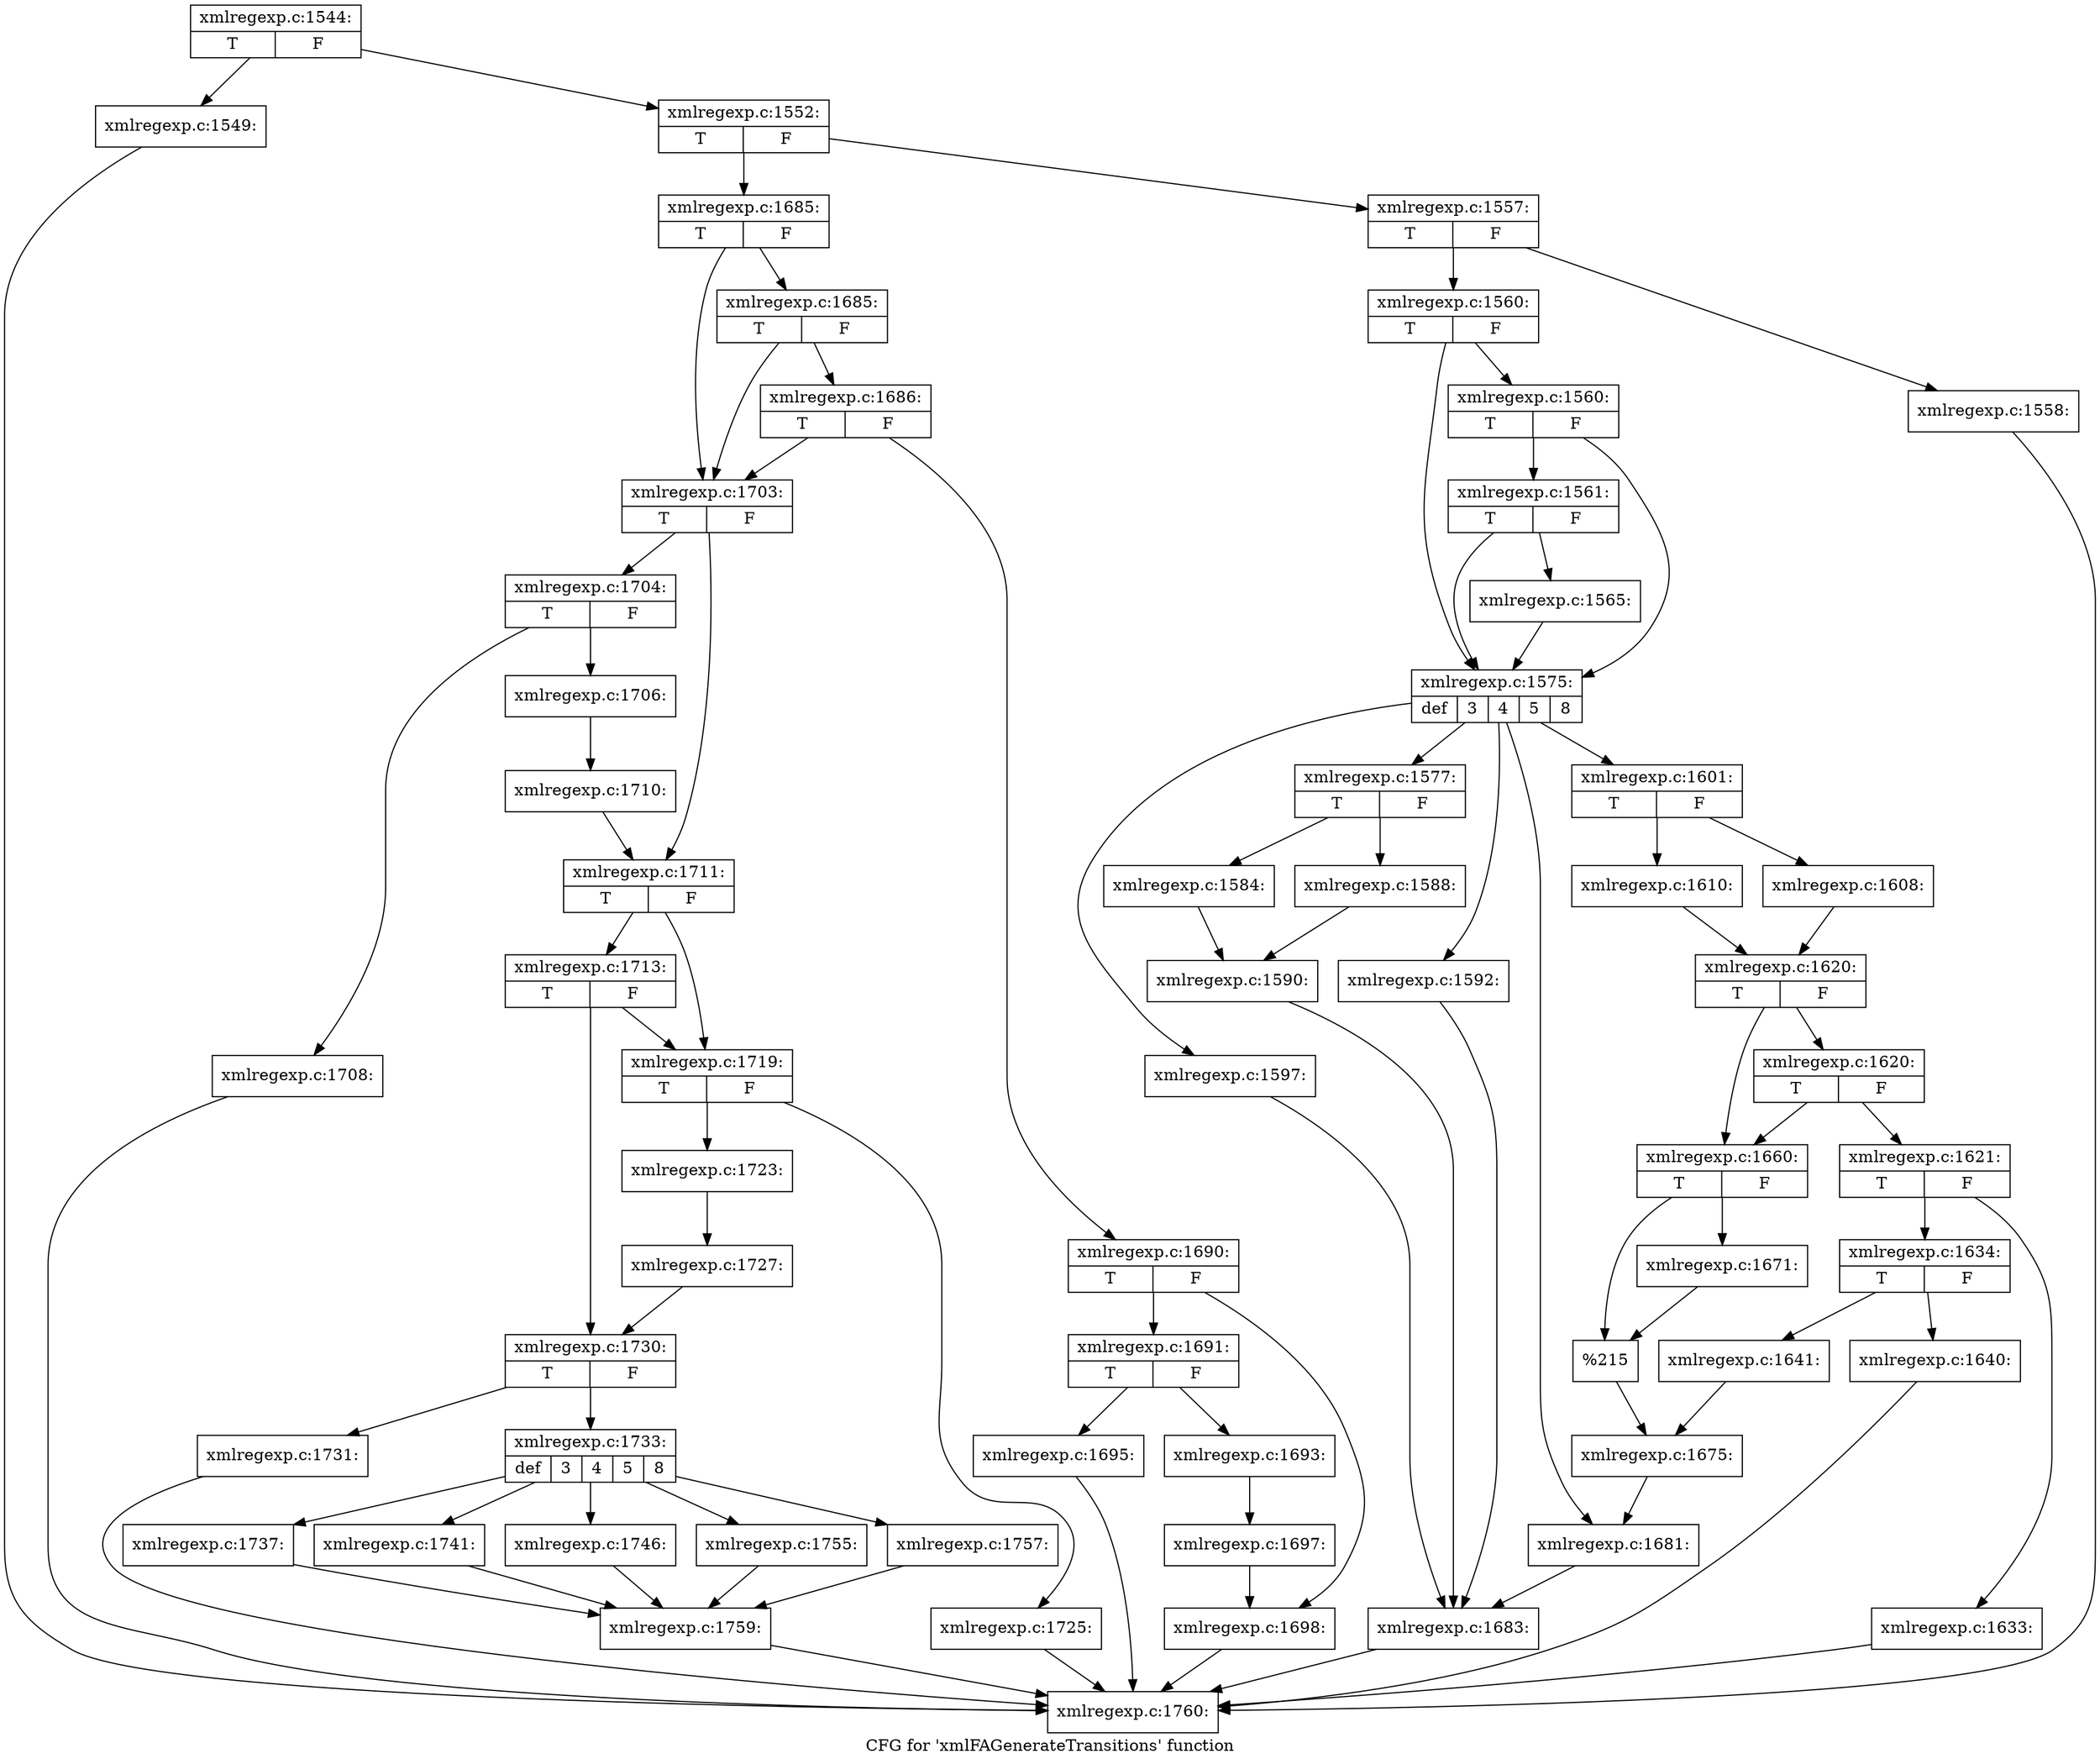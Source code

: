 digraph "CFG for 'xmlFAGenerateTransitions' function" {
	label="CFG for 'xmlFAGenerateTransitions' function";

	Node0x3cd0920 [shape=record,label="{xmlregexp.c:1544:|{<s0>T|<s1>F}}"];
	Node0x3cd0920 -> Node0x3cd3d00;
	Node0x3cd0920 -> Node0x3cd3d50;
	Node0x3cd3d00 [shape=record,label="{xmlregexp.c:1549:}"];
	Node0x3cd3d00 -> Node0x3cd0f30;
	Node0x3cd3d50 [shape=record,label="{xmlregexp.c:1552:|{<s0>T|<s1>F}}"];
	Node0x3cd3d50 -> Node0x3cd47b0;
	Node0x3cd3d50 -> Node0x3cd4800;
	Node0x3cd47b0 [shape=record,label="{xmlregexp.c:1557:|{<s0>T|<s1>F}}"];
	Node0x3cd47b0 -> Node0x3cd4cf0;
	Node0x3cd47b0 -> Node0x3cd4d40;
	Node0x3cd4cf0 [shape=record,label="{xmlregexp.c:1558:}"];
	Node0x3cd4cf0 -> Node0x3cd0f30;
	Node0x3cd4d40 [shape=record,label="{xmlregexp.c:1560:|{<s0>T|<s1>F}}"];
	Node0x3cd4d40 -> Node0x3cd54f0;
	Node0x3cd4d40 -> Node0x3cd5420;
	Node0x3cd54f0 [shape=record,label="{xmlregexp.c:1560:|{<s0>T|<s1>F}}"];
	Node0x3cd54f0 -> Node0x3cd5470;
	Node0x3cd54f0 -> Node0x3cd5420;
	Node0x3cd5470 [shape=record,label="{xmlregexp.c:1561:|{<s0>T|<s1>F}}"];
	Node0x3cd5470 -> Node0x3cd53d0;
	Node0x3cd5470 -> Node0x3cd5420;
	Node0x3cd53d0 [shape=record,label="{xmlregexp.c:1565:}"];
	Node0x3cd53d0 -> Node0x3cd5420;
	Node0x3cd5420 [shape=record,label="{xmlregexp.c:1575:|{<s0>def|<s1>3|<s2>4|<s3>5|<s4>8}}"];
	Node0x3cd5420 -> Node0x3cd65d0;
	Node0x3cd5420 -> Node0x3cd6910;
	Node0x3cd5420 -> Node0x3cd7e90;
	Node0x3cd5420 -> Node0x3cd8bb0;
	Node0x3cd5420 -> Node0x3cd93d0;
	Node0x3cd6910 [shape=record,label="{xmlregexp.c:1577:|{<s0>T|<s1>F}}"];
	Node0x3cd6910 -> Node0x3cd6c40;
	Node0x3cd6910 -> Node0x3cd6ce0;
	Node0x3cd6c40 [shape=record,label="{xmlregexp.c:1584:}"];
	Node0x3cd6c40 -> Node0x3cd6c90;
	Node0x3cd6ce0 [shape=record,label="{xmlregexp.c:1588:}"];
	Node0x3cd6ce0 -> Node0x3cd6c90;
	Node0x3cd6c90 [shape=record,label="{xmlregexp.c:1590:}"];
	Node0x3cd6c90 -> Node0x3cd63c0;
	Node0x3cd7e90 [shape=record,label="{xmlregexp.c:1592:}"];
	Node0x3cd7e90 -> Node0x3cd63c0;
	Node0x3cd8bb0 [shape=record,label="{xmlregexp.c:1597:}"];
	Node0x3cd8bb0 -> Node0x3cd63c0;
	Node0x3cd93d0 [shape=record,label="{xmlregexp.c:1601:|{<s0>T|<s1>F}}"];
	Node0x3cd93d0 -> Node0x3cd9d00;
	Node0x3cd93d0 -> Node0x3cd9da0;
	Node0x3cd9d00 [shape=record,label="{xmlregexp.c:1608:}"];
	Node0x3cd9d00 -> Node0x3cd9d50;
	Node0x3cd9da0 [shape=record,label="{xmlregexp.c:1610:}"];
	Node0x3cd9da0 -> Node0x3cd9d50;
	Node0x3cd9d50 [shape=record,label="{xmlregexp.c:1620:|{<s0>T|<s1>F}}"];
	Node0x3cd9d50 -> Node0x3cdaa10;
	Node0x3cd9d50 -> Node0x3cda9c0;
	Node0x3cdaa10 [shape=record,label="{xmlregexp.c:1620:|{<s0>T|<s1>F}}"];
	Node0x3cdaa10 -> Node0x3cda920;
	Node0x3cdaa10 -> Node0x3cda9c0;
	Node0x3cda920 [shape=record,label="{xmlregexp.c:1621:|{<s0>T|<s1>F}}"];
	Node0x3cda920 -> Node0x369f2d0;
	Node0x3cda920 -> Node0x3cdbd50;
	Node0x369f2d0 [shape=record,label="{xmlregexp.c:1633:}"];
	Node0x369f2d0 -> Node0x3cd0f30;
	Node0x3cdbd50 [shape=record,label="{xmlregexp.c:1634:|{<s0>T|<s1>F}}"];
	Node0x3cdbd50 -> Node0x3cdc9b0;
	Node0x3cdbd50 -> Node0x3cdca00;
	Node0x3cdc9b0 [shape=record,label="{xmlregexp.c:1640:}"];
	Node0x3cdc9b0 -> Node0x3cd0f30;
	Node0x3cdca00 [shape=record,label="{xmlregexp.c:1641:}"];
	Node0x3cdca00 -> Node0x3cda970;
	Node0x3cda9c0 [shape=record,label="{xmlregexp.c:1660:|{<s0>T|<s1>F}}"];
	Node0x3cda9c0 -> Node0x3ce0d00;
	Node0x3cda9c0 -> Node0x3ce0d50;
	Node0x3ce0d00 [shape=record,label="{xmlregexp.c:1671:}"];
	Node0x3ce0d00 -> Node0x3ce0d50;
	Node0x3ce0d50 [shape=record,label="{%215}"];
	Node0x3ce0d50 -> Node0x3cda970;
	Node0x3cda970 [shape=record,label="{xmlregexp.c:1675:}"];
	Node0x3cda970 -> Node0x3cd65d0;
	Node0x3cd65d0 [shape=record,label="{xmlregexp.c:1681:}"];
	Node0x3cd65d0 -> Node0x3cd63c0;
	Node0x3cd63c0 [shape=record,label="{xmlregexp.c:1683:}"];
	Node0x3cd63c0 -> Node0x3cd0f30;
	Node0x3cd4800 [shape=record,label="{xmlregexp.c:1685:|{<s0>T|<s1>F}}"];
	Node0x3cd4800 -> Node0x3ce24e0;
	Node0x3cd4800 -> Node0x3ce2410;
	Node0x3ce24e0 [shape=record,label="{xmlregexp.c:1685:|{<s0>T|<s1>F}}"];
	Node0x3ce24e0 -> Node0x3ce2460;
	Node0x3ce24e0 -> Node0x3ce2410;
	Node0x3ce2460 [shape=record,label="{xmlregexp.c:1686:|{<s0>T|<s1>F}}"];
	Node0x3ce2460 -> Node0x3ce23c0;
	Node0x3ce2460 -> Node0x3ce2410;
	Node0x3ce23c0 [shape=record,label="{xmlregexp.c:1690:|{<s0>T|<s1>F}}"];
	Node0x3ce23c0 -> Node0x3ce2fe0;
	Node0x3ce23c0 -> Node0x3ce3030;
	Node0x3ce2fe0 [shape=record,label="{xmlregexp.c:1691:|{<s0>T|<s1>F}}"];
	Node0x3ce2fe0 -> Node0x3ce34e0;
	Node0x3ce2fe0 -> Node0x3ce3580;
	Node0x3ce34e0 [shape=record,label="{xmlregexp.c:1693:}"];
	Node0x3ce34e0 -> Node0x3ce3530;
	Node0x3ce3580 [shape=record,label="{xmlregexp.c:1695:}"];
	Node0x3ce3580 -> Node0x3cd0f30;
	Node0x3ce3530 [shape=record,label="{xmlregexp.c:1697:}"];
	Node0x3ce3530 -> Node0x3ce3030;
	Node0x3ce3030 [shape=record,label="{xmlregexp.c:1698:}"];
	Node0x3ce3030 -> Node0x3cd0f30;
	Node0x3ce2410 [shape=record,label="{xmlregexp.c:1703:|{<s0>T|<s1>F}}"];
	Node0x3ce2410 -> Node0x3ce4690;
	Node0x3ce2410 -> Node0x3ce46e0;
	Node0x3ce4690 [shape=record,label="{xmlregexp.c:1704:|{<s0>T|<s1>F}}"];
	Node0x3ce4690 -> Node0x3ce4bf0;
	Node0x3ce4690 -> Node0x3ce4c90;
	Node0x3ce4bf0 [shape=record,label="{xmlregexp.c:1706:}"];
	Node0x3ce4bf0 -> Node0x3ce4c40;
	Node0x3ce4c90 [shape=record,label="{xmlregexp.c:1708:}"];
	Node0x3ce4c90 -> Node0x3cd0f30;
	Node0x3ce4c40 [shape=record,label="{xmlregexp.c:1710:}"];
	Node0x3ce4c40 -> Node0x3ce46e0;
	Node0x3ce46e0 [shape=record,label="{xmlregexp.c:1711:|{<s0>T|<s1>F}}"];
	Node0x3ce46e0 -> Node0x3ce5650;
	Node0x3ce46e0 -> Node0x3ce56f0;
	Node0x3ce56f0 [shape=record,label="{xmlregexp.c:1713:|{<s0>T|<s1>F}}"];
	Node0x3ce56f0 -> Node0x3ce5650;
	Node0x3ce56f0 -> Node0x3ce56a0;
	Node0x3ce5650 [shape=record,label="{xmlregexp.c:1719:|{<s0>T|<s1>F}}"];
	Node0x3ce5650 -> Node0x3ce62f0;
	Node0x3ce5650 -> Node0x3ce6390;
	Node0x3ce62f0 [shape=record,label="{xmlregexp.c:1723:}"];
	Node0x3ce62f0 -> Node0x3ce6340;
	Node0x3ce6390 [shape=record,label="{xmlregexp.c:1725:}"];
	Node0x3ce6390 -> Node0x3cd0f30;
	Node0x3ce6340 [shape=record,label="{xmlregexp.c:1727:}"];
	Node0x3ce6340 -> Node0x3ce56a0;
	Node0x3ce56a0 [shape=record,label="{xmlregexp.c:1730:|{<s0>T|<s1>F}}"];
	Node0x3ce56a0 -> Node0x3ce7090;
	Node0x3ce56a0 -> Node0x3ce70e0;
	Node0x3ce7090 [shape=record,label="{xmlregexp.c:1731:}"];
	Node0x3ce7090 -> Node0x3cd0f30;
	Node0x3ce70e0 [shape=record,label="{xmlregexp.c:1733:|{<s0>def|<s1>3|<s2>4|<s3>5|<s4>8}}"];
	Node0x3ce70e0 -> Node0x3ce8000;
	Node0x3ce70e0 -> Node0x3ce8300;
	Node0x3ce70e0 -> Node0x3ce88c0;
	Node0x3ce70e0 -> Node0x3ce92b0;
	Node0x3ce70e0 -> Node0x3ce9a00;
	Node0x3ce8300 [shape=record,label="{xmlregexp.c:1737:}"];
	Node0x3ce8300 -> Node0x3ce7df0;
	Node0x3ce88c0 [shape=record,label="{xmlregexp.c:1741:}"];
	Node0x3ce88c0 -> Node0x3ce7df0;
	Node0x3ce92b0 [shape=record,label="{xmlregexp.c:1746:}"];
	Node0x3ce92b0 -> Node0x3ce7df0;
	Node0x3ce9a00 [shape=record,label="{xmlregexp.c:1755:}"];
	Node0x3ce9a00 -> Node0x3ce7df0;
	Node0x3ce8000 [shape=record,label="{xmlregexp.c:1757:}"];
	Node0x3ce8000 -> Node0x3ce7df0;
	Node0x3ce7df0 [shape=record,label="{xmlregexp.c:1759:}"];
	Node0x3ce7df0 -> Node0x3cd0f30;
	Node0x3cd0f30 [shape=record,label="{xmlregexp.c:1760:}"];
}
